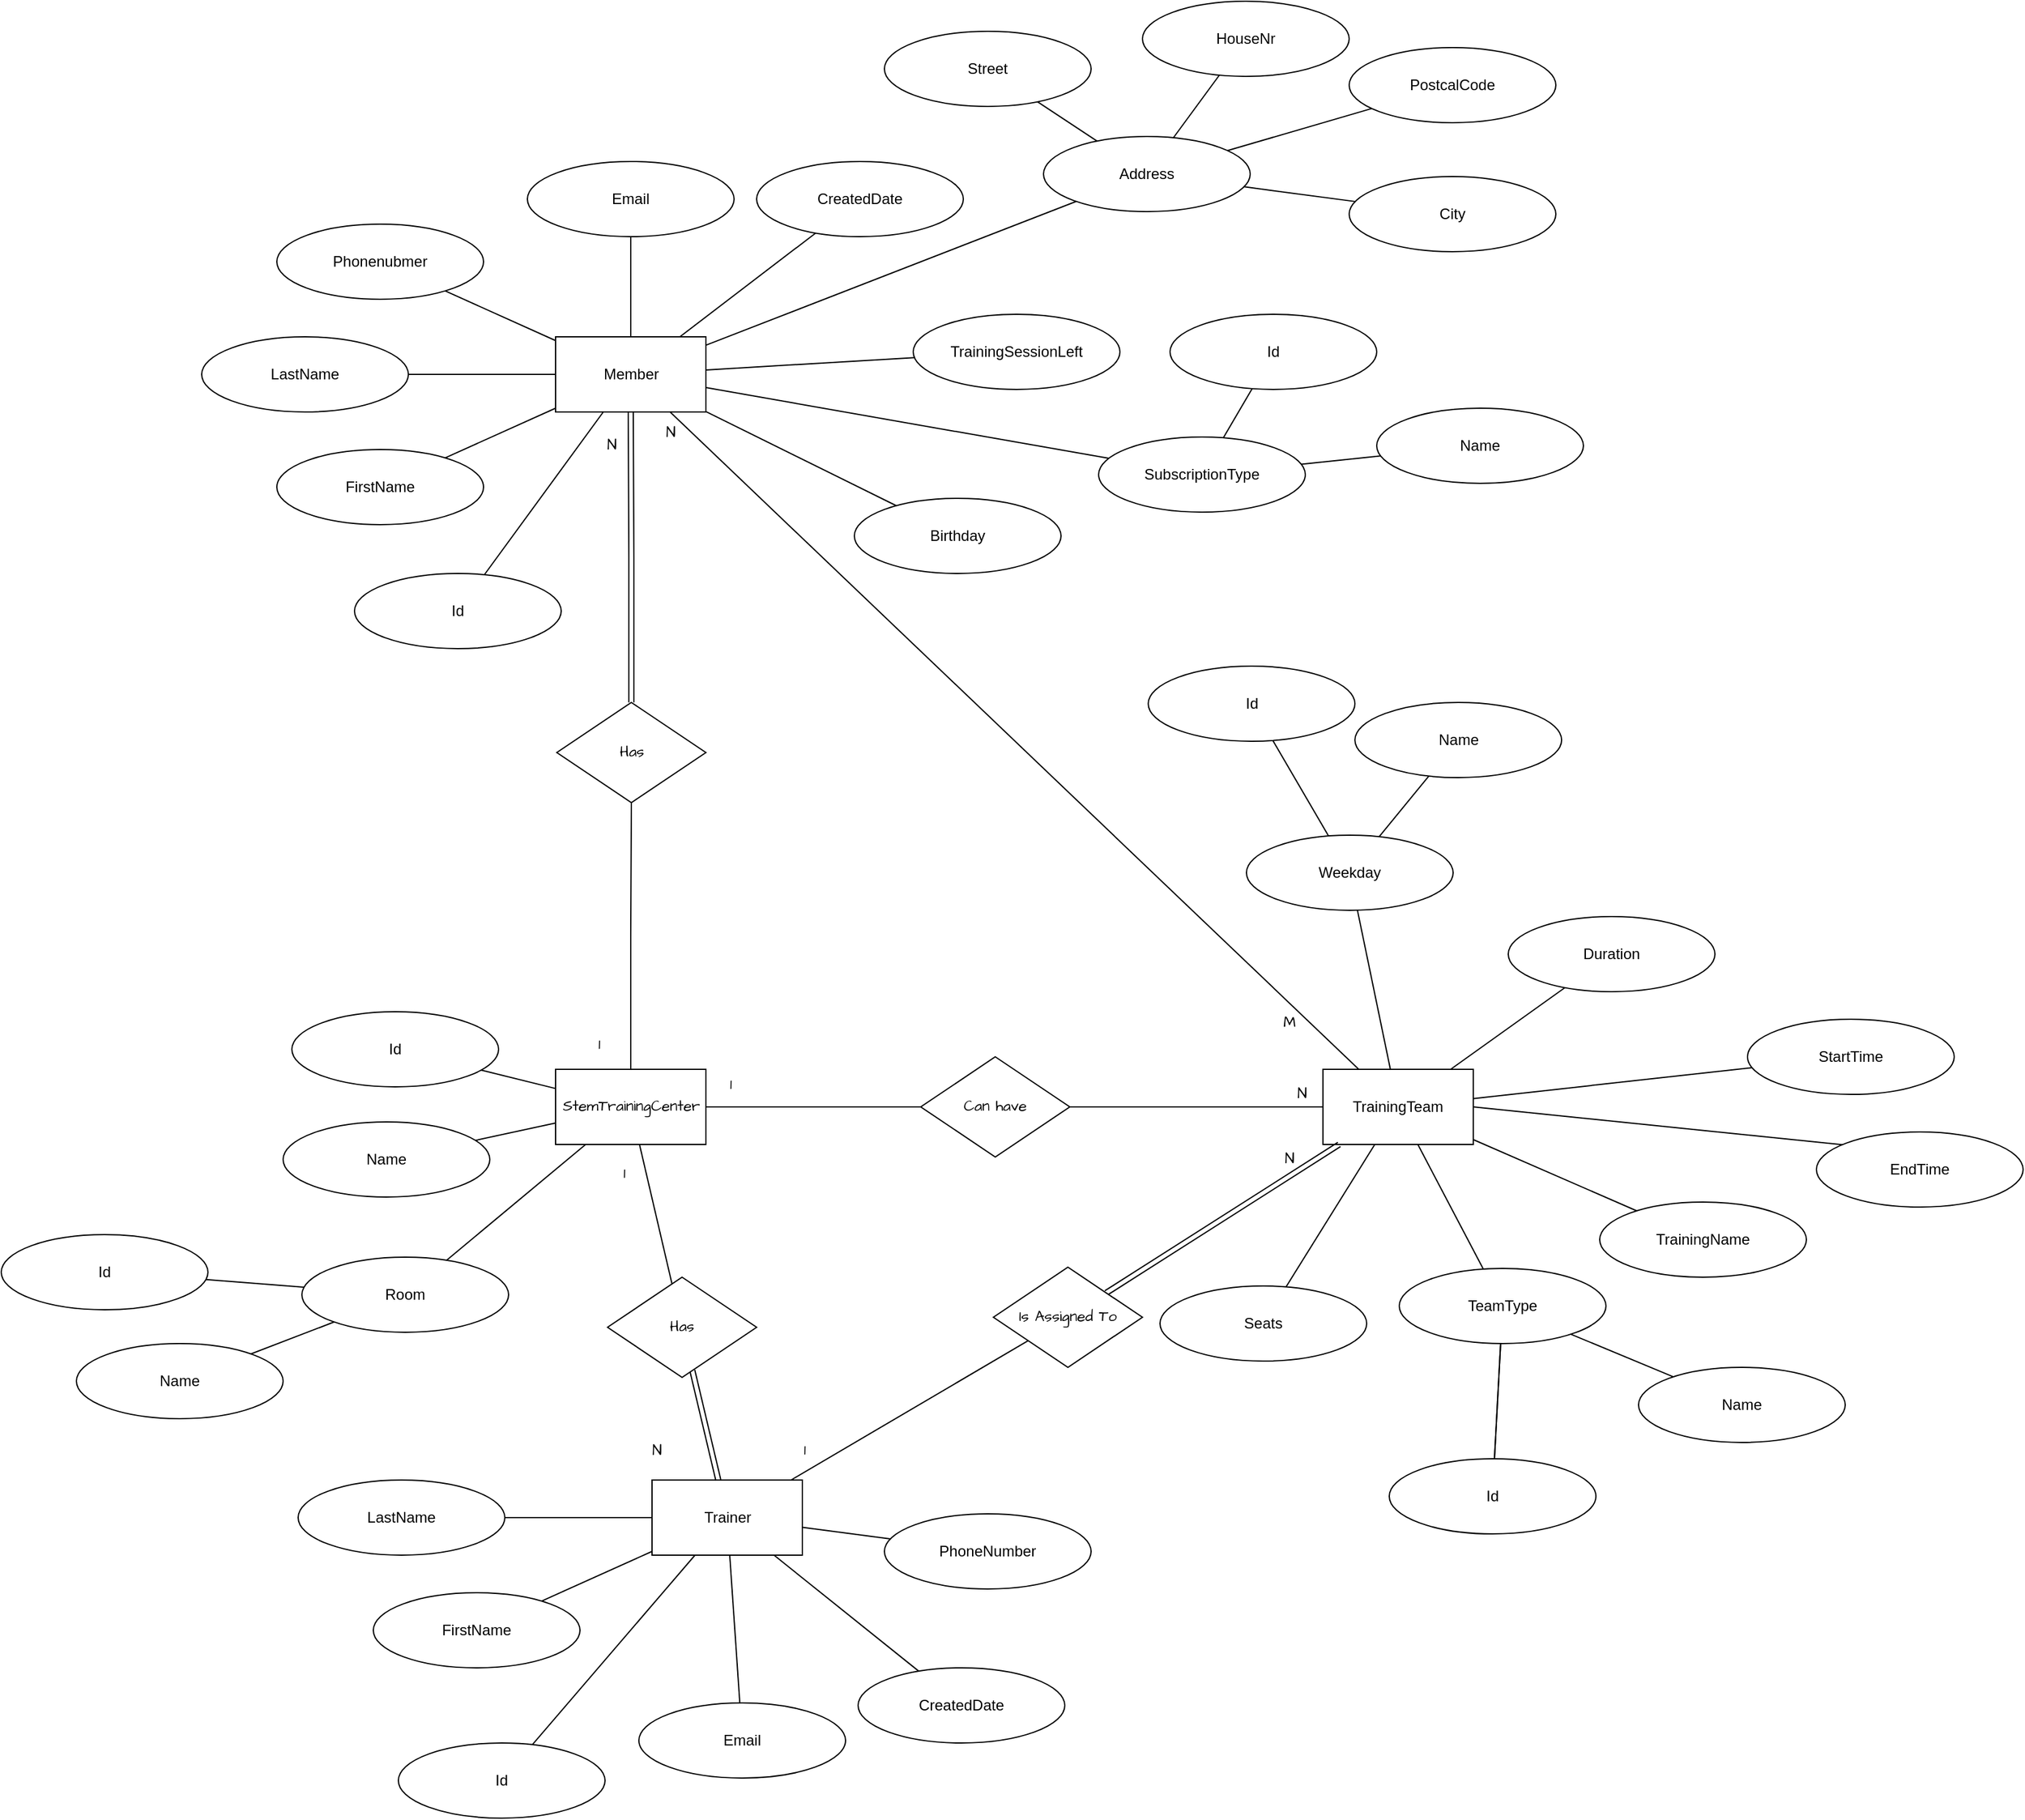 <mxfile version="24.8.6">
  <diagram id="R2lEEEUBdFMjLlhIrx00" name="Page-1">
    <mxGraphModel dx="1909" dy="1185" grid="0" gridSize="10" guides="1" tooltips="1" connect="1" arrows="1" fold="1" page="0" pageScale="1" pageWidth="850" pageHeight="1100" math="0" shadow="0" extFonts="Permanent Marker^https://fonts.googleapis.com/css?family=Permanent+Marker">
      <root>
        <mxCell id="0" />
        <mxCell id="1" parent="0" />
        <mxCell id="G0pl_QO3Hfvkbfspibtp-177" style="edgeStyle=none;rounded=0;hachureGap=4;orthogonalLoop=1;jettySize=auto;html=1;fontFamily=Architects Daughter;fontSource=https%3A%2F%2Ffonts.googleapis.com%2Fcss%3Ffamily%3DArchitects%2BDaughter;endArrow=none;endFill=0;" edge="1" parent="1" source="G0pl_QO3Hfvkbfspibtp-3" target="G0pl_QO3Hfvkbfspibtp-93">
          <mxGeometry relative="1" as="geometry" />
        </mxCell>
        <mxCell id="G0pl_QO3Hfvkbfspibtp-3" value="Member" style="rounded=0;whiteSpace=wrap;html=1;" vertex="1" parent="1">
          <mxGeometry x="272.5" y="210" width="120" height="60" as="geometry" />
        </mxCell>
        <mxCell id="G0pl_QO3Hfvkbfspibtp-19" style="rounded=0;orthogonalLoop=1;jettySize=auto;html=1;endArrow=none;endFill=0;" edge="1" parent="1" source="G0pl_QO3Hfvkbfspibtp-4" target="G0pl_QO3Hfvkbfspibtp-3">
          <mxGeometry relative="1" as="geometry" />
        </mxCell>
        <mxCell id="G0pl_QO3Hfvkbfspibtp-4" value="Phonenubmer" style="ellipse;whiteSpace=wrap;html=1;rounded=0;" vertex="1" parent="1">
          <mxGeometry x="50" y="120" width="165" height="60" as="geometry" />
        </mxCell>
        <mxCell id="G0pl_QO3Hfvkbfspibtp-18" style="rounded=0;orthogonalLoop=1;jettySize=auto;html=1;endArrow=none;endFill=0;" edge="1" parent="1" source="G0pl_QO3Hfvkbfspibtp-5" target="G0pl_QO3Hfvkbfspibtp-3">
          <mxGeometry relative="1" as="geometry" />
        </mxCell>
        <mxCell id="G0pl_QO3Hfvkbfspibtp-5" value="&lt;div&gt;Email&lt;/div&gt;" style="ellipse;whiteSpace=wrap;html=1;rounded=0;" vertex="1" parent="1">
          <mxGeometry x="250" y="70" width="165" height="60" as="geometry" />
        </mxCell>
        <mxCell id="G0pl_QO3Hfvkbfspibtp-13" style="rounded=0;orthogonalLoop=1;jettySize=auto;html=1;endArrow=none;endFill=0;" edge="1" parent="1" source="G0pl_QO3Hfvkbfspibtp-6" target="G0pl_QO3Hfvkbfspibtp-3">
          <mxGeometry relative="1" as="geometry" />
        </mxCell>
        <mxCell id="G0pl_QO3Hfvkbfspibtp-6" value="FirstName" style="ellipse;whiteSpace=wrap;html=1;rounded=0;" vertex="1" parent="1">
          <mxGeometry x="50" y="300" width="165" height="60" as="geometry" />
        </mxCell>
        <mxCell id="G0pl_QO3Hfvkbfspibtp-20" style="rounded=0;orthogonalLoop=1;jettySize=auto;html=1;endArrow=none;endFill=0;" edge="1" parent="1" source="G0pl_QO3Hfvkbfspibtp-7" target="G0pl_QO3Hfvkbfspibtp-3">
          <mxGeometry relative="1" as="geometry" />
        </mxCell>
        <mxCell id="G0pl_QO3Hfvkbfspibtp-7" value="LastName" style="ellipse;whiteSpace=wrap;html=1;rounded=0;" vertex="1" parent="1">
          <mxGeometry x="-10" y="210" width="165" height="60" as="geometry" />
        </mxCell>
        <mxCell id="G0pl_QO3Hfvkbfspibtp-15" style="rounded=0;orthogonalLoop=1;jettySize=auto;html=1;endArrow=none;endFill=0;" edge="1" parent="1" source="G0pl_QO3Hfvkbfspibtp-8" target="G0pl_QO3Hfvkbfspibtp-3">
          <mxGeometry relative="1" as="geometry" />
        </mxCell>
        <mxCell id="G0pl_QO3Hfvkbfspibtp-8" value="Birthday" style="ellipse;whiteSpace=wrap;html=1;rounded=0;" vertex="1" parent="1">
          <mxGeometry x="511" y="339" width="165" height="60" as="geometry" />
        </mxCell>
        <mxCell id="G0pl_QO3Hfvkbfspibtp-16" style="rounded=0;orthogonalLoop=1;jettySize=auto;html=1;endArrow=none;endFill=0;" edge="1" parent="1" source="G0pl_QO3Hfvkbfspibtp-9" target="G0pl_QO3Hfvkbfspibtp-3">
          <mxGeometry relative="1" as="geometry" />
        </mxCell>
        <mxCell id="G0pl_QO3Hfvkbfspibtp-9" value="Address" style="ellipse;whiteSpace=wrap;html=1;rounded=0;" vertex="1" parent="1">
          <mxGeometry x="662" y="50" width="165" height="60" as="geometry" />
        </mxCell>
        <mxCell id="G0pl_QO3Hfvkbfspibtp-17" style="rounded=0;orthogonalLoop=1;jettySize=auto;html=1;endArrow=none;endFill=0;" edge="1" parent="1" source="G0pl_QO3Hfvkbfspibtp-10" target="G0pl_QO3Hfvkbfspibtp-3">
          <mxGeometry relative="1" as="geometry" />
        </mxCell>
        <mxCell id="G0pl_QO3Hfvkbfspibtp-10" value="CreatedDate" style="ellipse;whiteSpace=wrap;html=1;rounded=0;" vertex="1" parent="1">
          <mxGeometry x="433" y="70" width="165" height="60" as="geometry" />
        </mxCell>
        <mxCell id="G0pl_QO3Hfvkbfspibtp-14" style="rounded=0;orthogonalLoop=1;jettySize=auto;html=1;endArrow=none;endFill=0;" edge="1" parent="1" source="G0pl_QO3Hfvkbfspibtp-12" target="G0pl_QO3Hfvkbfspibtp-3">
          <mxGeometry relative="1" as="geometry" />
        </mxCell>
        <mxCell id="G0pl_QO3Hfvkbfspibtp-12" value="SubscriptionType" style="ellipse;whiteSpace=wrap;html=1;rounded=0;" vertex="1" parent="1">
          <mxGeometry x="706" y="290" width="165" height="60" as="geometry" />
        </mxCell>
        <mxCell id="G0pl_QO3Hfvkbfspibtp-22" style="rounded=0;orthogonalLoop=1;jettySize=auto;html=1;endArrow=none;endFill=0;" edge="1" parent="1" source="G0pl_QO3Hfvkbfspibtp-21" target="G0pl_QO3Hfvkbfspibtp-3">
          <mxGeometry relative="1" as="geometry" />
        </mxCell>
        <mxCell id="G0pl_QO3Hfvkbfspibtp-21" value="Id" style="ellipse;whiteSpace=wrap;html=1;rounded=0;" vertex="1" parent="1">
          <mxGeometry x="112" y="399" width="165" height="60" as="geometry" />
        </mxCell>
        <mxCell id="G0pl_QO3Hfvkbfspibtp-42" style="edgeStyle=orthogonalEdgeStyle;rounded=0;orthogonalLoop=1;jettySize=auto;html=1;endArrow=none;endFill=0;shape=link;" edge="1" parent="1" source="G0pl_QO3Hfvkbfspibtp-196" target="G0pl_QO3Hfvkbfspibtp-3">
          <mxGeometry relative="1" as="geometry">
            <mxPoint x="332.5" y="492" as="sourcePoint" />
          </mxGeometry>
        </mxCell>
        <mxCell id="G0pl_QO3Hfvkbfspibtp-93" value="TrainingTeam" style="rounded=0;whiteSpace=wrap;html=1;" vertex="1" parent="1">
          <mxGeometry x="885.1" y="795" width="120" height="60" as="geometry" />
        </mxCell>
        <mxCell id="G0pl_QO3Hfvkbfspibtp-94" style="rounded=0;orthogonalLoop=1;jettySize=auto;html=1;endArrow=none;endFill=0;" edge="1" parent="1" source="G0pl_QO3Hfvkbfspibtp-95" target="G0pl_QO3Hfvkbfspibtp-93">
          <mxGeometry relative="1" as="geometry" />
        </mxCell>
        <mxCell id="G0pl_QO3Hfvkbfspibtp-95" value="Weekday" style="ellipse;whiteSpace=wrap;html=1;rounded=0;" vertex="1" parent="1">
          <mxGeometry x="824" y="608" width="165" height="60" as="geometry" />
        </mxCell>
        <mxCell id="G0pl_QO3Hfvkbfspibtp-99" style="rounded=0;orthogonalLoop=1;jettySize=auto;html=1;endArrow=none;endFill=0;" edge="1" parent="1" source="G0pl_QO3Hfvkbfspibtp-100" target="G0pl_QO3Hfvkbfspibtp-93">
          <mxGeometry relative="1" as="geometry" />
        </mxCell>
        <mxCell id="G0pl_QO3Hfvkbfspibtp-100" value="TrainingName" style="ellipse;whiteSpace=wrap;html=1;rounded=0;" vertex="1" parent="1">
          <mxGeometry x="1106" y="901" width="165" height="60" as="geometry" />
        </mxCell>
        <mxCell id="G0pl_QO3Hfvkbfspibtp-101" style="rounded=0;orthogonalLoop=1;jettySize=auto;html=1;endArrow=none;endFill=0;entryX=1;entryY=0.5;entryDx=0;entryDy=0;" edge="1" parent="1" source="G0pl_QO3Hfvkbfspibtp-102" target="G0pl_QO3Hfvkbfspibtp-93">
          <mxGeometry relative="1" as="geometry">
            <mxPoint x="1545.508" y="908.174" as="sourcePoint" />
            <mxPoint x="1298.926" y="846.154" as="targetPoint" />
            <Array as="points">
              <mxPoint x="1356" y="861" />
            </Array>
          </mxGeometry>
        </mxCell>
        <mxCell id="G0pl_QO3Hfvkbfspibtp-102" value="EndTime" style="ellipse;whiteSpace=wrap;html=1;rounded=0;" vertex="1" parent="1">
          <mxGeometry x="1279" y="845" width="165" height="60" as="geometry" />
        </mxCell>
        <mxCell id="G0pl_QO3Hfvkbfspibtp-105" style="rounded=0;orthogonalLoop=1;jettySize=auto;html=1;endArrow=none;endFill=0;" edge="1" parent="1" source="G0pl_QO3Hfvkbfspibtp-106" target="G0pl_QO3Hfvkbfspibtp-93">
          <mxGeometry relative="1" as="geometry" />
        </mxCell>
        <mxCell id="G0pl_QO3Hfvkbfspibtp-106" value="Duration" style="ellipse;whiteSpace=wrap;html=1;rounded=0;" vertex="1" parent="1">
          <mxGeometry x="1033" y="673" width="165" height="60" as="geometry" />
        </mxCell>
        <mxCell id="G0pl_QO3Hfvkbfspibtp-116" value="" style="rounded=0;orthogonalLoop=1;jettySize=auto;html=1;endArrow=none;endFill=0;" edge="1" parent="1" source="G0pl_QO3Hfvkbfspibtp-111" target="G0pl_QO3Hfvkbfspibtp-95">
          <mxGeometry relative="1" as="geometry">
            <mxPoint x="738.996" y="552.022" as="sourcePoint" />
          </mxGeometry>
        </mxCell>
        <mxCell id="G0pl_QO3Hfvkbfspibtp-111" value="Id" style="ellipse;whiteSpace=wrap;html=1;rounded=0;" vertex="1" parent="1">
          <mxGeometry x="745.6" y="473" width="165" height="60" as="geometry" />
        </mxCell>
        <mxCell id="G0pl_QO3Hfvkbfspibtp-115" value="" style="rounded=0;orthogonalLoop=1;jettySize=auto;html=1;endArrow=none;endFill=0;" edge="1" parent="1" source="G0pl_QO3Hfvkbfspibtp-113" target="G0pl_QO3Hfvkbfspibtp-95">
          <mxGeometry relative="1" as="geometry" />
        </mxCell>
        <mxCell id="G0pl_QO3Hfvkbfspibtp-113" value="Name" style="ellipse;whiteSpace=wrap;html=1;rounded=0;" vertex="1" parent="1">
          <mxGeometry x="910.6" y="502" width="165" height="60" as="geometry" />
        </mxCell>
        <mxCell id="G0pl_QO3Hfvkbfspibtp-117" value="StartTime" style="ellipse;whiteSpace=wrap;html=1;rounded=0;" vertex="1" parent="1">
          <mxGeometry x="1224" y="755" width="165" height="60" as="geometry" />
        </mxCell>
        <mxCell id="G0pl_QO3Hfvkbfspibtp-127" style="edgeStyle=orthogonalEdgeStyle;rounded=0;hachureGap=4;orthogonalLoop=1;jettySize=auto;html=1;fontFamily=Architects Daughter;fontSource=https%3A%2F%2Ffonts.googleapis.com%2Fcss%3Ffamily%3DArchitects%2BDaughter;endArrow=none;endFill=0;" edge="1" parent="1" source="G0pl_QO3Hfvkbfspibtp-198" target="G0pl_QO3Hfvkbfspibtp-93">
          <mxGeometry relative="1" as="geometry" />
        </mxCell>
        <mxCell id="G0pl_QO3Hfvkbfspibtp-126" value="StemTrainingCenter" style="rounded=0;whiteSpace=wrap;html=1;hachureGap=4;fontFamily=Architects Daughter;fontSource=https%3A%2F%2Ffonts.googleapis.com%2Fcss%3Ffamily%3DArchitects%2BDaughter;" vertex="1" parent="1">
          <mxGeometry x="272.5" y="795" width="120" height="60" as="geometry" />
        </mxCell>
        <mxCell id="G0pl_QO3Hfvkbfspibtp-131" style="rounded=0;hachureGap=4;orthogonalLoop=1;jettySize=auto;html=1;fontFamily=Architects Daughter;fontSource=https%3A%2F%2Ffonts.googleapis.com%2Fcss%3Ffamily%3DArchitects%2BDaughter;endArrow=none;endFill=0;" edge="1" parent="1" source="G0pl_QO3Hfvkbfspibtp-130" target="G0pl_QO3Hfvkbfspibtp-126">
          <mxGeometry relative="1" as="geometry" />
        </mxCell>
        <mxCell id="G0pl_QO3Hfvkbfspibtp-130" value="Id" style="ellipse;whiteSpace=wrap;html=1;rounded=0;" vertex="1" parent="1">
          <mxGeometry x="62" y="749" width="165" height="60" as="geometry" />
        </mxCell>
        <mxCell id="G0pl_QO3Hfvkbfspibtp-133" style="edgeStyle=none;rounded=0;hachureGap=4;orthogonalLoop=1;jettySize=auto;html=1;fontFamily=Architects Daughter;fontSource=https%3A%2F%2Ffonts.googleapis.com%2Fcss%3Ffamily%3DArchitects%2BDaughter;endArrow=none;endFill=0;" edge="1" parent="1" source="G0pl_QO3Hfvkbfspibtp-132" target="G0pl_QO3Hfvkbfspibtp-126">
          <mxGeometry relative="1" as="geometry" />
        </mxCell>
        <mxCell id="G0pl_QO3Hfvkbfspibtp-132" value="Name" style="ellipse;whiteSpace=wrap;html=1;rounded=0;" vertex="1" parent="1">
          <mxGeometry x="55" y="837" width="165" height="60" as="geometry" />
        </mxCell>
        <mxCell id="G0pl_QO3Hfvkbfspibtp-136" style="edgeStyle=none;rounded=0;hachureGap=4;orthogonalLoop=1;jettySize=auto;html=1;fontFamily=Architects Daughter;fontSource=https%3A%2F%2Ffonts.googleapis.com%2Fcss%3Ffamily%3DArchitects%2BDaughter;endArrow=none;endFill=0;" edge="1" parent="1" source="G0pl_QO3Hfvkbfspibtp-135" target="G0pl_QO3Hfvkbfspibtp-126">
          <mxGeometry relative="1" as="geometry" />
        </mxCell>
        <mxCell id="G0pl_QO3Hfvkbfspibtp-135" value="Room" style="ellipse;whiteSpace=wrap;html=1;rounded=0;" vertex="1" parent="1">
          <mxGeometry x="70" y="945" width="165" height="60" as="geometry" />
        </mxCell>
        <mxCell id="G0pl_QO3Hfvkbfspibtp-139" value="" style="edgeStyle=none;rounded=0;orthogonalLoop=1;jettySize=auto;html=1;endArrow=none;endFill=0;" edge="1" parent="1" source="G0pl_QO3Hfvkbfspibtp-117" target="G0pl_QO3Hfvkbfspibtp-93">
          <mxGeometry relative="1" as="geometry">
            <mxPoint x="1428" y="779" as="sourcePoint" />
            <mxPoint x="1291.009" y="816.756" as="targetPoint" />
          </mxGeometry>
        </mxCell>
        <mxCell id="G0pl_QO3Hfvkbfspibtp-141" value="1" style="text;html=1;align=center;verticalAlign=middle;resizable=0;points=[];autosize=1;strokeColor=none;fillColor=none;fontFamily=Architects Daughter;fontSource=https%3A%2F%2Ffonts.googleapis.com%2Fcss%3Ffamily%3DArchitects%2BDaughter;" vertex="1" parent="1">
          <mxGeometry x="402" y="795" width="20" height="26" as="geometry" />
        </mxCell>
        <mxCell id="G0pl_QO3Hfvkbfspibtp-142" value="N" style="text;html=1;align=center;verticalAlign=middle;resizable=0;points=[];autosize=1;strokeColor=none;fillColor=none;fontFamily=Architects Daughter;fontSource=https%3A%2F%2Ffonts.googleapis.com%2Fcss%3Ffamily%3DArchitects%2BDaughter;" vertex="1" parent="1">
          <mxGeometry x="855" y="802" width="26" height="26" as="geometry" />
        </mxCell>
        <mxCell id="G0pl_QO3Hfvkbfspibtp-144" style="edgeStyle=none;rounded=0;hachureGap=4;orthogonalLoop=1;jettySize=auto;html=1;fontFamily=Architects Daughter;fontSource=https%3A%2F%2Ffonts.googleapis.com%2Fcss%3Ffamily%3DArchitects%2BDaughter;endArrow=none;endFill=0;" edge="1" parent="1" source="G0pl_QO3Hfvkbfspibtp-143" target="G0pl_QO3Hfvkbfspibtp-93">
          <mxGeometry relative="1" as="geometry" />
        </mxCell>
        <mxCell id="G0pl_QO3Hfvkbfspibtp-143" value="TeamType" style="ellipse;whiteSpace=wrap;html=1;rounded=0;" vertex="1" parent="1">
          <mxGeometry x="946.0" y="954" width="165" height="60" as="geometry" />
        </mxCell>
        <mxCell id="G0pl_QO3Hfvkbfspibtp-146" style="edgeStyle=none;rounded=0;hachureGap=4;orthogonalLoop=1;jettySize=auto;html=1;fontFamily=Architects Daughter;fontSource=https%3A%2F%2Ffonts.googleapis.com%2Fcss%3Ffamily%3DArchitects%2BDaughter;endArrow=none;endFill=0;" edge="1" parent="1" source="G0pl_QO3Hfvkbfspibtp-145" target="G0pl_QO3Hfvkbfspibtp-143">
          <mxGeometry relative="1" as="geometry" />
        </mxCell>
        <mxCell id="G0pl_QO3Hfvkbfspibtp-148" style="edgeStyle=none;rounded=0;hachureGap=4;orthogonalLoop=1;jettySize=auto;html=1;fontFamily=Architects Daughter;fontSource=https%3A%2F%2Ffonts.googleapis.com%2Fcss%3Ffamily%3DArchitects%2BDaughter;endArrow=none;endFill=0;" edge="1" parent="1" source="G0pl_QO3Hfvkbfspibtp-145" target="G0pl_QO3Hfvkbfspibtp-143">
          <mxGeometry relative="1" as="geometry" />
        </mxCell>
        <mxCell id="G0pl_QO3Hfvkbfspibtp-147" value="Name" style="ellipse;whiteSpace=wrap;html=1;rounded=0;" vertex="1" parent="1">
          <mxGeometry x="1137" y="1033" width="165" height="60" as="geometry" />
        </mxCell>
        <mxCell id="G0pl_QO3Hfvkbfspibtp-149" value="" style="edgeStyle=none;rounded=0;hachureGap=4;orthogonalLoop=1;jettySize=auto;html=1;fontFamily=Architects Daughter;fontSource=https%3A%2F%2Ffonts.googleapis.com%2Fcss%3Ffamily%3DArchitects%2BDaughter;endArrow=none;endFill=0;" edge="1" parent="1" source="G0pl_QO3Hfvkbfspibtp-147" target="G0pl_QO3Hfvkbfspibtp-143">
          <mxGeometry relative="1" as="geometry">
            <mxPoint x="1002" y="1112" as="sourcePoint" />
            <mxPoint x="1022" y="1014" as="targetPoint" />
          </mxGeometry>
        </mxCell>
        <mxCell id="G0pl_QO3Hfvkbfspibtp-145" value="Id" style="ellipse;whiteSpace=wrap;html=1;rounded=0;" vertex="1" parent="1">
          <mxGeometry x="938.0" y="1106" width="165" height="60" as="geometry" />
        </mxCell>
        <mxCell id="G0pl_QO3Hfvkbfspibtp-151" style="edgeStyle=none;rounded=0;hachureGap=4;orthogonalLoop=1;jettySize=auto;html=1;fontFamily=Architects Daughter;fontSource=https%3A%2F%2Ffonts.googleapis.com%2Fcss%3Ffamily%3DArchitects%2BDaughter;endArrow=none;endFill=0;" edge="1" parent="1" source="G0pl_QO3Hfvkbfspibtp-150" target="G0pl_QO3Hfvkbfspibtp-93">
          <mxGeometry relative="1" as="geometry" />
        </mxCell>
        <mxCell id="G0pl_QO3Hfvkbfspibtp-150" value="Seats" style="ellipse;whiteSpace=wrap;html=1;rounded=0;" vertex="1" parent="1">
          <mxGeometry x="755.0" y="968" width="165" height="60" as="geometry" />
        </mxCell>
        <mxCell id="G0pl_QO3Hfvkbfspibtp-152" style="edgeStyle=none;rounded=0;hachureGap=4;orthogonalLoop=1;jettySize=auto;html=1;exitX=0.5;exitY=1;exitDx=0;exitDy=0;fontFamily=Architects Daughter;fontSource=https%3A%2F%2Ffonts.googleapis.com%2Fcss%3Ffamily%3DArchitects%2BDaughter;" edge="1" parent="1" source="G0pl_QO3Hfvkbfspibtp-150" target="G0pl_QO3Hfvkbfspibtp-150">
          <mxGeometry relative="1" as="geometry" />
        </mxCell>
        <mxCell id="G0pl_QO3Hfvkbfspibtp-153" style="edgeStyle=none;rounded=0;hachureGap=4;orthogonalLoop=1;jettySize=auto;html=1;exitX=0.5;exitY=1;exitDx=0;exitDy=0;fontFamily=Architects Daughter;fontSource=https%3A%2F%2Ffonts.googleapis.com%2Fcss%3Ffamily%3DArchitects%2BDaughter;" edge="1" parent="1">
          <mxGeometry relative="1" as="geometry">
            <mxPoint x="848" y="1038" as="sourcePoint" />
            <mxPoint x="848" y="1038" as="targetPoint" />
          </mxGeometry>
        </mxCell>
        <mxCell id="G0pl_QO3Hfvkbfspibtp-175" style="edgeStyle=none;rounded=0;hachureGap=4;orthogonalLoop=1;jettySize=auto;html=1;fontFamily=Architects Daughter;fontSource=https%3A%2F%2Ffonts.googleapis.com%2Fcss%3Ffamily%3DArchitects%2BDaughter;endArrow=none;endFill=0;" edge="1" parent="1" source="G0pl_QO3Hfvkbfspibtp-194" target="G0pl_QO3Hfvkbfspibtp-126">
          <mxGeometry relative="1" as="geometry" />
        </mxCell>
        <mxCell id="G0pl_QO3Hfvkbfspibtp-176" style="edgeStyle=none;rounded=0;hachureGap=4;orthogonalLoop=1;jettySize=auto;html=1;fontFamily=Architects Daughter;fontSource=https%3A%2F%2Ffonts.googleapis.com%2Fcss%3Ffamily%3DArchitects%2BDaughter;endArrow=none;endFill=0;shape=link;" edge="1" parent="1" source="G0pl_QO3Hfvkbfspibtp-201" target="G0pl_QO3Hfvkbfspibtp-93">
          <mxGeometry relative="1" as="geometry" />
        </mxCell>
        <mxCell id="G0pl_QO3Hfvkbfspibtp-156" value="Trainer" style="rounded=0;whiteSpace=wrap;html=1;" vertex="1" parent="1">
          <mxGeometry x="349.5" y="1123" width="120" height="60" as="geometry" />
        </mxCell>
        <mxCell id="G0pl_QO3Hfvkbfspibtp-157" style="rounded=0;orthogonalLoop=1;jettySize=auto;html=1;endArrow=none;endFill=0;" edge="1" parent="1" source="G0pl_QO3Hfvkbfspibtp-158" target="G0pl_QO3Hfvkbfspibtp-156">
          <mxGeometry relative="1" as="geometry" />
        </mxCell>
        <mxCell id="G0pl_QO3Hfvkbfspibtp-158" value="PhoneNumber" style="ellipse;whiteSpace=wrap;html=1;rounded=0;" vertex="1" parent="1">
          <mxGeometry x="535" y="1150" width="165" height="60" as="geometry" />
        </mxCell>
        <mxCell id="G0pl_QO3Hfvkbfspibtp-159" style="rounded=0;orthogonalLoop=1;jettySize=auto;html=1;endArrow=none;endFill=0;" edge="1" parent="1" source="G0pl_QO3Hfvkbfspibtp-160" target="G0pl_QO3Hfvkbfspibtp-156">
          <mxGeometry relative="1" as="geometry" />
        </mxCell>
        <mxCell id="G0pl_QO3Hfvkbfspibtp-160" value="&lt;div&gt;Email&lt;/div&gt;" style="ellipse;whiteSpace=wrap;html=1;rounded=0;" vertex="1" parent="1">
          <mxGeometry x="339" y="1301" width="165" height="60" as="geometry" />
        </mxCell>
        <mxCell id="G0pl_QO3Hfvkbfspibtp-161" style="rounded=0;orthogonalLoop=1;jettySize=auto;html=1;endArrow=none;endFill=0;" edge="1" parent="1" source="G0pl_QO3Hfvkbfspibtp-162" target="G0pl_QO3Hfvkbfspibtp-156">
          <mxGeometry relative="1" as="geometry" />
        </mxCell>
        <mxCell id="G0pl_QO3Hfvkbfspibtp-162" value="FirstName" style="ellipse;whiteSpace=wrap;html=1;rounded=0;" vertex="1" parent="1">
          <mxGeometry x="127" y="1213" width="165" height="60" as="geometry" />
        </mxCell>
        <mxCell id="G0pl_QO3Hfvkbfspibtp-163" style="rounded=0;orthogonalLoop=1;jettySize=auto;html=1;endArrow=none;endFill=0;" edge="1" parent="1" source="G0pl_QO3Hfvkbfspibtp-164" target="G0pl_QO3Hfvkbfspibtp-156">
          <mxGeometry relative="1" as="geometry" />
        </mxCell>
        <mxCell id="G0pl_QO3Hfvkbfspibtp-164" value="LastName" style="ellipse;whiteSpace=wrap;html=1;rounded=0;" vertex="1" parent="1">
          <mxGeometry x="67" y="1123" width="165" height="60" as="geometry" />
        </mxCell>
        <mxCell id="G0pl_QO3Hfvkbfspibtp-169" style="rounded=0;orthogonalLoop=1;jettySize=auto;html=1;endArrow=none;endFill=0;" edge="1" parent="1" source="G0pl_QO3Hfvkbfspibtp-170" target="G0pl_QO3Hfvkbfspibtp-156">
          <mxGeometry relative="1" as="geometry" />
        </mxCell>
        <mxCell id="G0pl_QO3Hfvkbfspibtp-170" value="CreatedDate" style="ellipse;whiteSpace=wrap;html=1;rounded=0;" vertex="1" parent="1">
          <mxGeometry x="514" y="1273" width="165" height="60" as="geometry" />
        </mxCell>
        <mxCell id="G0pl_QO3Hfvkbfspibtp-173" style="rounded=0;orthogonalLoop=1;jettySize=auto;html=1;endArrow=none;endFill=0;" edge="1" parent="1" source="G0pl_QO3Hfvkbfspibtp-174" target="G0pl_QO3Hfvkbfspibtp-156">
          <mxGeometry relative="1" as="geometry" />
        </mxCell>
        <mxCell id="G0pl_QO3Hfvkbfspibtp-174" value="Id" style="ellipse;whiteSpace=wrap;html=1;rounded=0;" vertex="1" parent="1">
          <mxGeometry x="147" y="1333" width="165" height="60" as="geometry" />
        </mxCell>
        <mxCell id="G0pl_QO3Hfvkbfspibtp-178" value="1" style="text;html=1;align=center;verticalAlign=middle;resizable=0;points=[];autosize=1;strokeColor=none;fillColor=none;fontFamily=Architects Daughter;fontSource=https%3A%2F%2Ffonts.googleapis.com%2Fcss%3Ffamily%3DArchitects%2BDaughter;" vertex="1" parent="1">
          <mxGeometry x="297" y="763" width="20" height="26" as="geometry" />
        </mxCell>
        <mxCell id="G0pl_QO3Hfvkbfspibtp-179" value="N" style="text;html=1;align=center;verticalAlign=middle;resizable=0;points=[];autosize=1;strokeColor=none;fillColor=none;fontFamily=Architects Daughter;fontSource=https%3A%2F%2Ffonts.googleapis.com%2Fcss%3Ffamily%3DArchitects%2BDaughter;" vertex="1" parent="1">
          <mxGeometry x="304" y="284" width="26" height="26" as="geometry" />
        </mxCell>
        <mxCell id="G0pl_QO3Hfvkbfspibtp-180" value="1" style="text;html=1;align=center;verticalAlign=middle;resizable=0;points=[];autosize=1;strokeColor=none;fillColor=none;fontFamily=Architects Daughter;fontSource=https%3A%2F%2Ffonts.googleapis.com%2Fcss%3Ffamily%3DArchitects%2BDaughter;" vertex="1" parent="1">
          <mxGeometry x="317" y="866" width="20" height="26" as="geometry" />
        </mxCell>
        <mxCell id="G0pl_QO3Hfvkbfspibtp-181" value="N" style="text;html=1;align=center;verticalAlign=middle;resizable=0;points=[];autosize=1;strokeColor=none;fillColor=none;fontFamily=Architects Daughter;fontSource=https%3A%2F%2Ffonts.googleapis.com%2Fcss%3Ffamily%3DArchitects%2BDaughter;" vertex="1" parent="1">
          <mxGeometry x="340" y="1087" width="26" height="26" as="geometry" />
        </mxCell>
        <mxCell id="G0pl_QO3Hfvkbfspibtp-182" value="1" style="text;html=1;align=center;verticalAlign=middle;resizable=0;points=[];autosize=1;strokeColor=none;fillColor=none;fontFamily=Architects Daughter;fontSource=https%3A%2F%2Ffonts.googleapis.com%2Fcss%3Ffamily%3DArchitects%2BDaughter;" vertex="1" parent="1">
          <mxGeometry x="461" y="1087" width="20" height="26" as="geometry" />
        </mxCell>
        <mxCell id="G0pl_QO3Hfvkbfspibtp-183" value="N" style="text;html=1;align=center;verticalAlign=middle;resizable=0;points=[];autosize=1;strokeColor=none;fillColor=none;fontFamily=Architects Daughter;fontSource=https%3A%2F%2Ffonts.googleapis.com%2Fcss%3Ffamily%3DArchitects%2BDaughter;" vertex="1" parent="1">
          <mxGeometry x="845" y="854" width="26" height="26" as="geometry" />
        </mxCell>
        <mxCell id="G0pl_QO3Hfvkbfspibtp-184" value="N" style="text;html=1;align=center;verticalAlign=middle;resizable=0;points=[];autosize=1;strokeColor=none;fillColor=none;fontFamily=Architects Daughter;fontSource=https%3A%2F%2Ffonts.googleapis.com%2Fcss%3Ffamily%3DArchitects%2BDaughter;" vertex="1" parent="1">
          <mxGeometry x="350.5" y="274" width="26" height="26" as="geometry" />
        </mxCell>
        <mxCell id="G0pl_QO3Hfvkbfspibtp-185" value="M" style="text;html=1;align=center;verticalAlign=middle;resizable=0;points=[];autosize=1;strokeColor=none;fillColor=none;fontFamily=Architects Daughter;fontSource=https%3A%2F%2Ffonts.googleapis.com%2Fcss%3Ffamily%3DArchitects%2BDaughter;" vertex="1" parent="1">
          <mxGeometry x="844" y="745" width="28" height="26" as="geometry" />
        </mxCell>
        <mxCell id="G0pl_QO3Hfvkbfspibtp-189" style="edgeStyle=none;rounded=0;hachureGap=4;orthogonalLoop=1;jettySize=auto;html=1;fontFamily=Architects Daughter;fontSource=https%3A%2F%2Ffonts.googleapis.com%2Fcss%3Ffamily%3DArchitects%2BDaughter;endArrow=none;endFill=0;" edge="1" parent="1" source="G0pl_QO3Hfvkbfspibtp-186" target="G0pl_QO3Hfvkbfspibtp-12">
          <mxGeometry relative="1" as="geometry" />
        </mxCell>
        <mxCell id="G0pl_QO3Hfvkbfspibtp-186" value="Id" style="ellipse;whiteSpace=wrap;html=1;rounded=0;" vertex="1" parent="1">
          <mxGeometry x="763" y="192" width="165" height="60" as="geometry" />
        </mxCell>
        <mxCell id="G0pl_QO3Hfvkbfspibtp-188" style="edgeStyle=none;rounded=0;hachureGap=4;orthogonalLoop=1;jettySize=auto;html=1;fontFamily=Architects Daughter;fontSource=https%3A%2F%2Ffonts.googleapis.com%2Fcss%3Ffamily%3DArchitects%2BDaughter;endArrow=none;endFill=0;" edge="1" parent="1" source="G0pl_QO3Hfvkbfspibtp-187" target="G0pl_QO3Hfvkbfspibtp-12">
          <mxGeometry relative="1" as="geometry" />
        </mxCell>
        <mxCell id="G0pl_QO3Hfvkbfspibtp-187" value="Name" style="ellipse;whiteSpace=wrap;html=1;rounded=0;" vertex="1" parent="1">
          <mxGeometry x="928" y="267" width="165" height="60" as="geometry" />
        </mxCell>
        <mxCell id="G0pl_QO3Hfvkbfspibtp-191" style="edgeStyle=none;rounded=0;hachureGap=4;orthogonalLoop=1;jettySize=auto;html=1;fontFamily=Architects Daughter;fontSource=https%3A%2F%2Ffonts.googleapis.com%2Fcss%3Ffamily%3DArchitects%2BDaughter;endArrow=none;endFill=0;" edge="1" parent="1" source="G0pl_QO3Hfvkbfspibtp-190" target="G0pl_QO3Hfvkbfspibtp-3">
          <mxGeometry relative="1" as="geometry" />
        </mxCell>
        <mxCell id="G0pl_QO3Hfvkbfspibtp-190" value="TrainingSessionLeft" style="ellipse;whiteSpace=wrap;html=1;rounded=0;" vertex="1" parent="1">
          <mxGeometry x="558" y="192" width="165" height="60" as="geometry" />
        </mxCell>
        <mxCell id="G0pl_QO3Hfvkbfspibtp-195" value="" style="edgeStyle=none;rounded=0;hachureGap=4;orthogonalLoop=1;jettySize=auto;html=1;fontFamily=Architects Daughter;fontSource=https%3A%2F%2Ffonts.googleapis.com%2Fcss%3Ffamily%3DArchitects%2BDaughter;endArrow=none;endFill=0;shape=link;" edge="1" parent="1" source="G0pl_QO3Hfvkbfspibtp-156" target="G0pl_QO3Hfvkbfspibtp-194">
          <mxGeometry relative="1" as="geometry">
            <mxPoint x="402" y="1123" as="sourcePoint" />
            <mxPoint x="340" y="855" as="targetPoint" />
          </mxGeometry>
        </mxCell>
        <mxCell id="G0pl_QO3Hfvkbfspibtp-194" value="Has" style="rhombus;whiteSpace=wrap;html=1;hachureGap=4;fontFamily=Architects Daughter;fontSource=https%3A%2F%2Ffonts.googleapis.com%2Fcss%3Ffamily%3DArchitects%2BDaughter;" vertex="1" parent="1">
          <mxGeometry x="314" y="961" width="119" height="80" as="geometry" />
        </mxCell>
        <mxCell id="G0pl_QO3Hfvkbfspibtp-197" value="" style="edgeStyle=orthogonalEdgeStyle;rounded=0;orthogonalLoop=1;jettySize=auto;html=1;endArrow=none;endFill=0;" edge="1" parent="1" source="G0pl_QO3Hfvkbfspibtp-126" target="G0pl_QO3Hfvkbfspibtp-196">
          <mxGeometry relative="1" as="geometry">
            <mxPoint x="333" y="795" as="sourcePoint" />
            <mxPoint x="333" y="270" as="targetPoint" />
          </mxGeometry>
        </mxCell>
        <mxCell id="G0pl_QO3Hfvkbfspibtp-196" value="Has" style="rhombus;whiteSpace=wrap;html=1;hachureGap=4;fontFamily=Architects Daughter;fontSource=https%3A%2F%2Ffonts.googleapis.com%2Fcss%3Ffamily%3DArchitects%2BDaughter;" vertex="1" parent="1">
          <mxGeometry x="273.5" y="502" width="119" height="80" as="geometry" />
        </mxCell>
        <mxCell id="G0pl_QO3Hfvkbfspibtp-199" value="" style="edgeStyle=orthogonalEdgeStyle;rounded=0;hachureGap=4;orthogonalLoop=1;jettySize=auto;html=1;fontFamily=Architects Daughter;fontSource=https%3A%2F%2Ffonts.googleapis.com%2Fcss%3Ffamily%3DArchitects%2BDaughter;endArrow=none;endFill=0;" edge="1" parent="1" source="G0pl_QO3Hfvkbfspibtp-126" target="G0pl_QO3Hfvkbfspibtp-198">
          <mxGeometry relative="1" as="geometry">
            <mxPoint x="393" y="825" as="sourcePoint" />
            <mxPoint x="885" y="825" as="targetPoint" />
          </mxGeometry>
        </mxCell>
        <mxCell id="G0pl_QO3Hfvkbfspibtp-198" value="Can have" style="rhombus;whiteSpace=wrap;html=1;hachureGap=4;fontFamily=Architects Daughter;fontSource=https%3A%2F%2Ffonts.googleapis.com%2Fcss%3Ffamily%3DArchitects%2BDaughter;" vertex="1" parent="1">
          <mxGeometry x="564" y="785" width="119" height="80" as="geometry" />
        </mxCell>
        <mxCell id="G0pl_QO3Hfvkbfspibtp-202" value="" style="edgeStyle=none;rounded=0;hachureGap=4;orthogonalLoop=1;jettySize=auto;html=1;fontFamily=Architects Daughter;fontSource=https%3A%2F%2Ffonts.googleapis.com%2Fcss%3Ffamily%3DArchitects%2BDaughter;endArrow=none;endFill=0;" edge="1" parent="1" source="G0pl_QO3Hfvkbfspibtp-156" target="G0pl_QO3Hfvkbfspibtp-201">
          <mxGeometry relative="1" as="geometry">
            <mxPoint x="458" y="1123" as="sourcePoint" />
            <mxPoint x="896" y="855" as="targetPoint" />
          </mxGeometry>
        </mxCell>
        <mxCell id="G0pl_QO3Hfvkbfspibtp-201" value="Is Assigned To" style="rhombus;whiteSpace=wrap;html=1;hachureGap=4;fontFamily=Architects Daughter;fontSource=https%3A%2F%2Ffonts.googleapis.com%2Fcss%3Ffamily%3DArchitects%2BDaughter;" vertex="1" parent="1">
          <mxGeometry x="622" y="953" width="119" height="80" as="geometry" />
        </mxCell>
        <mxCell id="G0pl_QO3Hfvkbfspibtp-216" style="edgeStyle=none;rounded=0;orthogonalLoop=1;jettySize=auto;html=1;endArrow=none;endFill=0;" edge="1" parent="1" source="G0pl_QO3Hfvkbfspibtp-203" target="G0pl_QO3Hfvkbfspibtp-9">
          <mxGeometry relative="1" as="geometry" />
        </mxCell>
        <mxCell id="G0pl_QO3Hfvkbfspibtp-203" value="Street" style="ellipse;whiteSpace=wrap;html=1;rounded=0;" vertex="1" parent="1">
          <mxGeometry x="535" y="-34" width="165" height="60" as="geometry" />
        </mxCell>
        <mxCell id="G0pl_QO3Hfvkbfspibtp-213" style="edgeStyle=none;rounded=0;orthogonalLoop=1;jettySize=auto;html=1;endArrow=none;endFill=0;" edge="1" parent="1" source="G0pl_QO3Hfvkbfspibtp-204" target="G0pl_QO3Hfvkbfspibtp-9">
          <mxGeometry relative="1" as="geometry" />
        </mxCell>
        <mxCell id="G0pl_QO3Hfvkbfspibtp-204" value="HouseNr" style="ellipse;whiteSpace=wrap;html=1;rounded=0;" vertex="1" parent="1">
          <mxGeometry x="741" y="-58" width="165" height="60" as="geometry" />
        </mxCell>
        <mxCell id="G0pl_QO3Hfvkbfspibtp-214" style="edgeStyle=none;rounded=0;orthogonalLoop=1;jettySize=auto;html=1;endArrow=none;endFill=0;" edge="1" parent="1" source="G0pl_QO3Hfvkbfspibtp-205" target="G0pl_QO3Hfvkbfspibtp-9">
          <mxGeometry relative="1" as="geometry" />
        </mxCell>
        <mxCell id="G0pl_QO3Hfvkbfspibtp-205" value="PostcalCode" style="ellipse;whiteSpace=wrap;html=1;rounded=0;" vertex="1" parent="1">
          <mxGeometry x="906" y="-21" width="165" height="60" as="geometry" />
        </mxCell>
        <mxCell id="G0pl_QO3Hfvkbfspibtp-215" style="edgeStyle=none;rounded=0;orthogonalLoop=1;jettySize=auto;html=1;endArrow=none;endFill=0;" edge="1" parent="1" source="G0pl_QO3Hfvkbfspibtp-206" target="G0pl_QO3Hfvkbfspibtp-9">
          <mxGeometry relative="1" as="geometry" />
        </mxCell>
        <mxCell id="G0pl_QO3Hfvkbfspibtp-206" value="City" style="ellipse;whiteSpace=wrap;html=1;rounded=0;" vertex="1" parent="1">
          <mxGeometry x="906" y="82" width="165" height="60" as="geometry" />
        </mxCell>
        <mxCell id="G0pl_QO3Hfvkbfspibtp-219" style="edgeStyle=none;rounded=0;orthogonalLoop=1;jettySize=auto;html=1;endArrow=none;endFill=0;" edge="1" parent="1" source="G0pl_QO3Hfvkbfspibtp-217" target="G0pl_QO3Hfvkbfspibtp-135">
          <mxGeometry relative="1" as="geometry" />
        </mxCell>
        <mxCell id="G0pl_QO3Hfvkbfspibtp-217" value="Name" style="ellipse;whiteSpace=wrap;html=1;rounded=0;" vertex="1" parent="1">
          <mxGeometry x="-110" y="1014" width="165" height="60" as="geometry" />
        </mxCell>
        <mxCell id="G0pl_QO3Hfvkbfspibtp-220" style="edgeStyle=none;rounded=0;orthogonalLoop=1;jettySize=auto;html=1;endArrow=none;endFill=0;" edge="1" parent="1" source="G0pl_QO3Hfvkbfspibtp-218" target="G0pl_QO3Hfvkbfspibtp-135">
          <mxGeometry relative="1" as="geometry" />
        </mxCell>
        <mxCell id="G0pl_QO3Hfvkbfspibtp-218" value="Id" style="ellipse;whiteSpace=wrap;html=1;rounded=0;" vertex="1" parent="1">
          <mxGeometry x="-170" y="927" width="165" height="60" as="geometry" />
        </mxCell>
      </root>
    </mxGraphModel>
  </diagram>
</mxfile>
